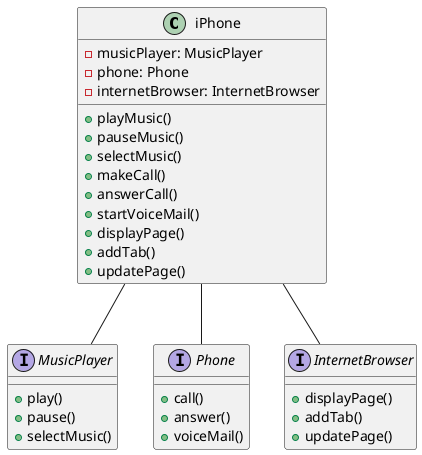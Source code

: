   @startuml

class iPhone {
  - musicPlayer: MusicPlayer
  - phone: Phone
  - internetBrowser: InternetBrowser

  + playMusic()
  + pauseMusic()
  + selectMusic()
  + makeCall()
  + answerCall()
  + startVoiceMail()
  + displayPage()
  + addTab()
  + updatePage()
}

interface MusicPlayer {
  + play()
  + pause()
  + selectMusic()
}

interface Phone {
  + call()
  + answer()
  + voiceMail()
}

interface InternetBrowser {
  + displayPage()
  + addTab()
  + updatePage()
}

iPhone -- MusicPlayer
iPhone -- Phone
iPhone -- InternetBrowser

@enduml

